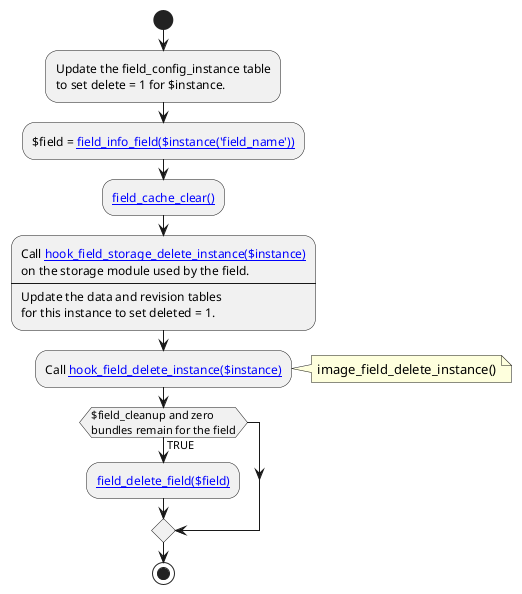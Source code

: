@startuml

start
:Update the field_config_instance table
to set delete = 1 for $instance.;
:$field = [[field_info_field field_info_field($instance('field_name'))]];
:[[field_cache_clear field_cache_clear()]];
:Call [[https://api.drupal.org/api/drupal/modules!field!field.api.php/function/hook_field_storage_delete_instance/7 hook_field_storage_delete_instance($instance)]]
on the storage module used by the field.
----
Update the data and revision tables
for this instance to set deleted = 1.;
:Call [[https://api.drupal.org/api/drupal/modules!field!field.api.php/function/hook_field_storage_delete_instance/7 hook_field_delete_instance($instance)]];
note right
image_field_delete_instance()
end note
if ($field_cleanup and zero\nbundles remain for the field) then (TRUE)
:[[field_delete_field field_delete_field($field)]];
endif
stop

@enduml